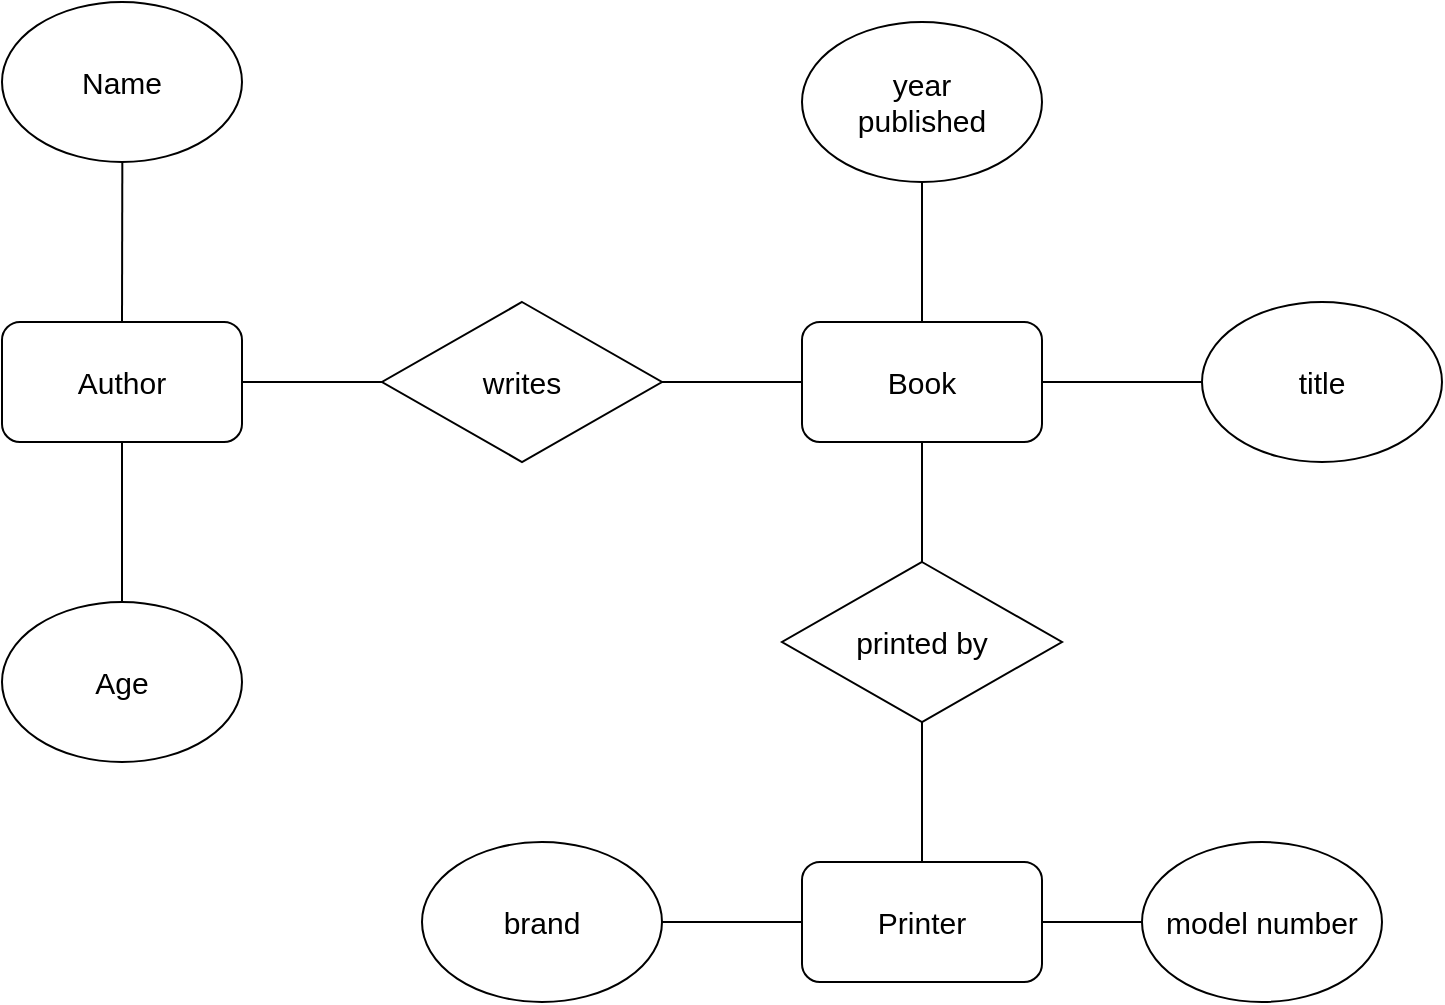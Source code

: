 <mxfile>
    <diagram id="tvBgwSFqWnd5hcoULTjE" name="Page-1">
        <mxGraphModel dx="754" dy="610" grid="1" gridSize="10" guides="1" tooltips="1" connect="1" arrows="1" fold="1" page="1" pageScale="1" pageWidth="850" pageHeight="1100" math="0" shadow="0">
            <root>
                <mxCell id="0"/>
                <mxCell id="1" parent="0"/>
                <mxCell id="2" value="&lt;font style=&quot;font-size: 15px&quot;&gt;Author&lt;/font&gt;" style="rounded=1;whiteSpace=wrap;html=1;" vertex="1" parent="1">
                    <mxGeometry x="130" y="250" width="120" height="60" as="geometry"/>
                </mxCell>
                <mxCell id="4" value="" style="edgeStyle=none;html=1;fontSize=15;endArrow=none;endFill=0;" edge="1" parent="1" source="3" target="2">
                    <mxGeometry relative="1" as="geometry"/>
                </mxCell>
                <mxCell id="3" value="Name" style="ellipse;whiteSpace=wrap;html=1;fontSize=15;" vertex="1" parent="1">
                    <mxGeometry x="130" y="90" width="120" height="80" as="geometry"/>
                </mxCell>
                <mxCell id="6" value="" style="edgeStyle=none;html=1;fontSize=15;endArrow=none;endFill=0;" edge="1" parent="1" source="5" target="2">
                    <mxGeometry relative="1" as="geometry"/>
                </mxCell>
                <mxCell id="5" value="Age" style="ellipse;whiteSpace=wrap;html=1;fontSize=15;" vertex="1" parent="1">
                    <mxGeometry x="130" y="390" width="120" height="80" as="geometry"/>
                </mxCell>
                <mxCell id="8" value="" style="edgeStyle=none;html=1;fontSize=15;endArrow=none;endFill=0;" edge="1" parent="1" source="7" target="2">
                    <mxGeometry relative="1" as="geometry"/>
                </mxCell>
                <mxCell id="7" value="writes" style="rhombus;whiteSpace=wrap;html=1;fontSize=15;" vertex="1" parent="1">
                    <mxGeometry x="320" y="240" width="140" height="80" as="geometry"/>
                </mxCell>
                <mxCell id="10" value="" style="edgeStyle=none;html=1;fontSize=15;endArrow=none;endFill=0;" edge="1" parent="1" source="9" target="7">
                    <mxGeometry relative="1" as="geometry"/>
                </mxCell>
                <mxCell id="9" value="Book" style="rounded=1;whiteSpace=wrap;html=1;fontSize=15;" vertex="1" parent="1">
                    <mxGeometry x="530" y="250" width="120" height="60" as="geometry"/>
                </mxCell>
                <mxCell id="12" value="" style="edgeStyle=none;html=1;fontSize=15;endArrow=none;endFill=0;" edge="1" parent="1" source="11" target="9">
                    <mxGeometry relative="1" as="geometry"/>
                </mxCell>
                <mxCell id="11" value="year&lt;br&gt;published" style="ellipse;whiteSpace=wrap;html=1;fontSize=15;" vertex="1" parent="1">
                    <mxGeometry x="530" y="100" width="120" height="80" as="geometry"/>
                </mxCell>
                <mxCell id="14" value="" style="edgeStyle=none;html=1;fontSize=15;endArrow=none;endFill=0;" edge="1" parent="1" source="13" target="9">
                    <mxGeometry relative="1" as="geometry"/>
                </mxCell>
                <mxCell id="13" value="title" style="ellipse;whiteSpace=wrap;html=1;fontSize=15;" vertex="1" parent="1">
                    <mxGeometry x="730" y="240" width="120" height="80" as="geometry"/>
                </mxCell>
                <mxCell id="16" value="" style="edgeStyle=none;html=1;fontSize=15;endArrow=none;endFill=0;" edge="1" parent="1" source="15" target="9">
                    <mxGeometry relative="1" as="geometry"/>
                </mxCell>
                <mxCell id="18" value="" style="edgeStyle=none;html=1;fontSize=15;endArrow=none;endFill=0;" edge="1" parent="1" source="15" target="19">
                    <mxGeometry relative="1" as="geometry">
                        <mxPoint x="590" y="510" as="targetPoint"/>
                    </mxGeometry>
                </mxCell>
                <mxCell id="15" value="printed by" style="rhombus;whiteSpace=wrap;html=1;fontSize=15;" vertex="1" parent="1">
                    <mxGeometry x="520" y="370" width="140" height="80" as="geometry"/>
                </mxCell>
                <mxCell id="23" value="" style="edgeStyle=none;html=1;fontSize=15;endArrow=none;endFill=0;" edge="1" parent="1" source="19" target="22">
                    <mxGeometry relative="1" as="geometry"/>
                </mxCell>
                <mxCell id="19" value="Printer" style="rounded=1;whiteSpace=wrap;html=1;fontSize=15;" vertex="1" parent="1">
                    <mxGeometry x="530" y="520" width="120" height="60" as="geometry"/>
                </mxCell>
                <mxCell id="21" value="" style="edgeStyle=none;html=1;fontSize=15;endArrow=none;endFill=0;" edge="1" parent="1" source="20" target="19">
                    <mxGeometry relative="1" as="geometry"/>
                </mxCell>
                <mxCell id="20" value="brand" style="ellipse;whiteSpace=wrap;html=1;fontSize=15;" vertex="1" parent="1">
                    <mxGeometry x="340" y="510" width="120" height="80" as="geometry"/>
                </mxCell>
                <mxCell id="22" value="model number" style="ellipse;whiteSpace=wrap;html=1;fontSize=15;" vertex="1" parent="1">
                    <mxGeometry x="700" y="510" width="120" height="80" as="geometry"/>
                </mxCell>
            </root>
        </mxGraphModel>
    </diagram>
</mxfile>